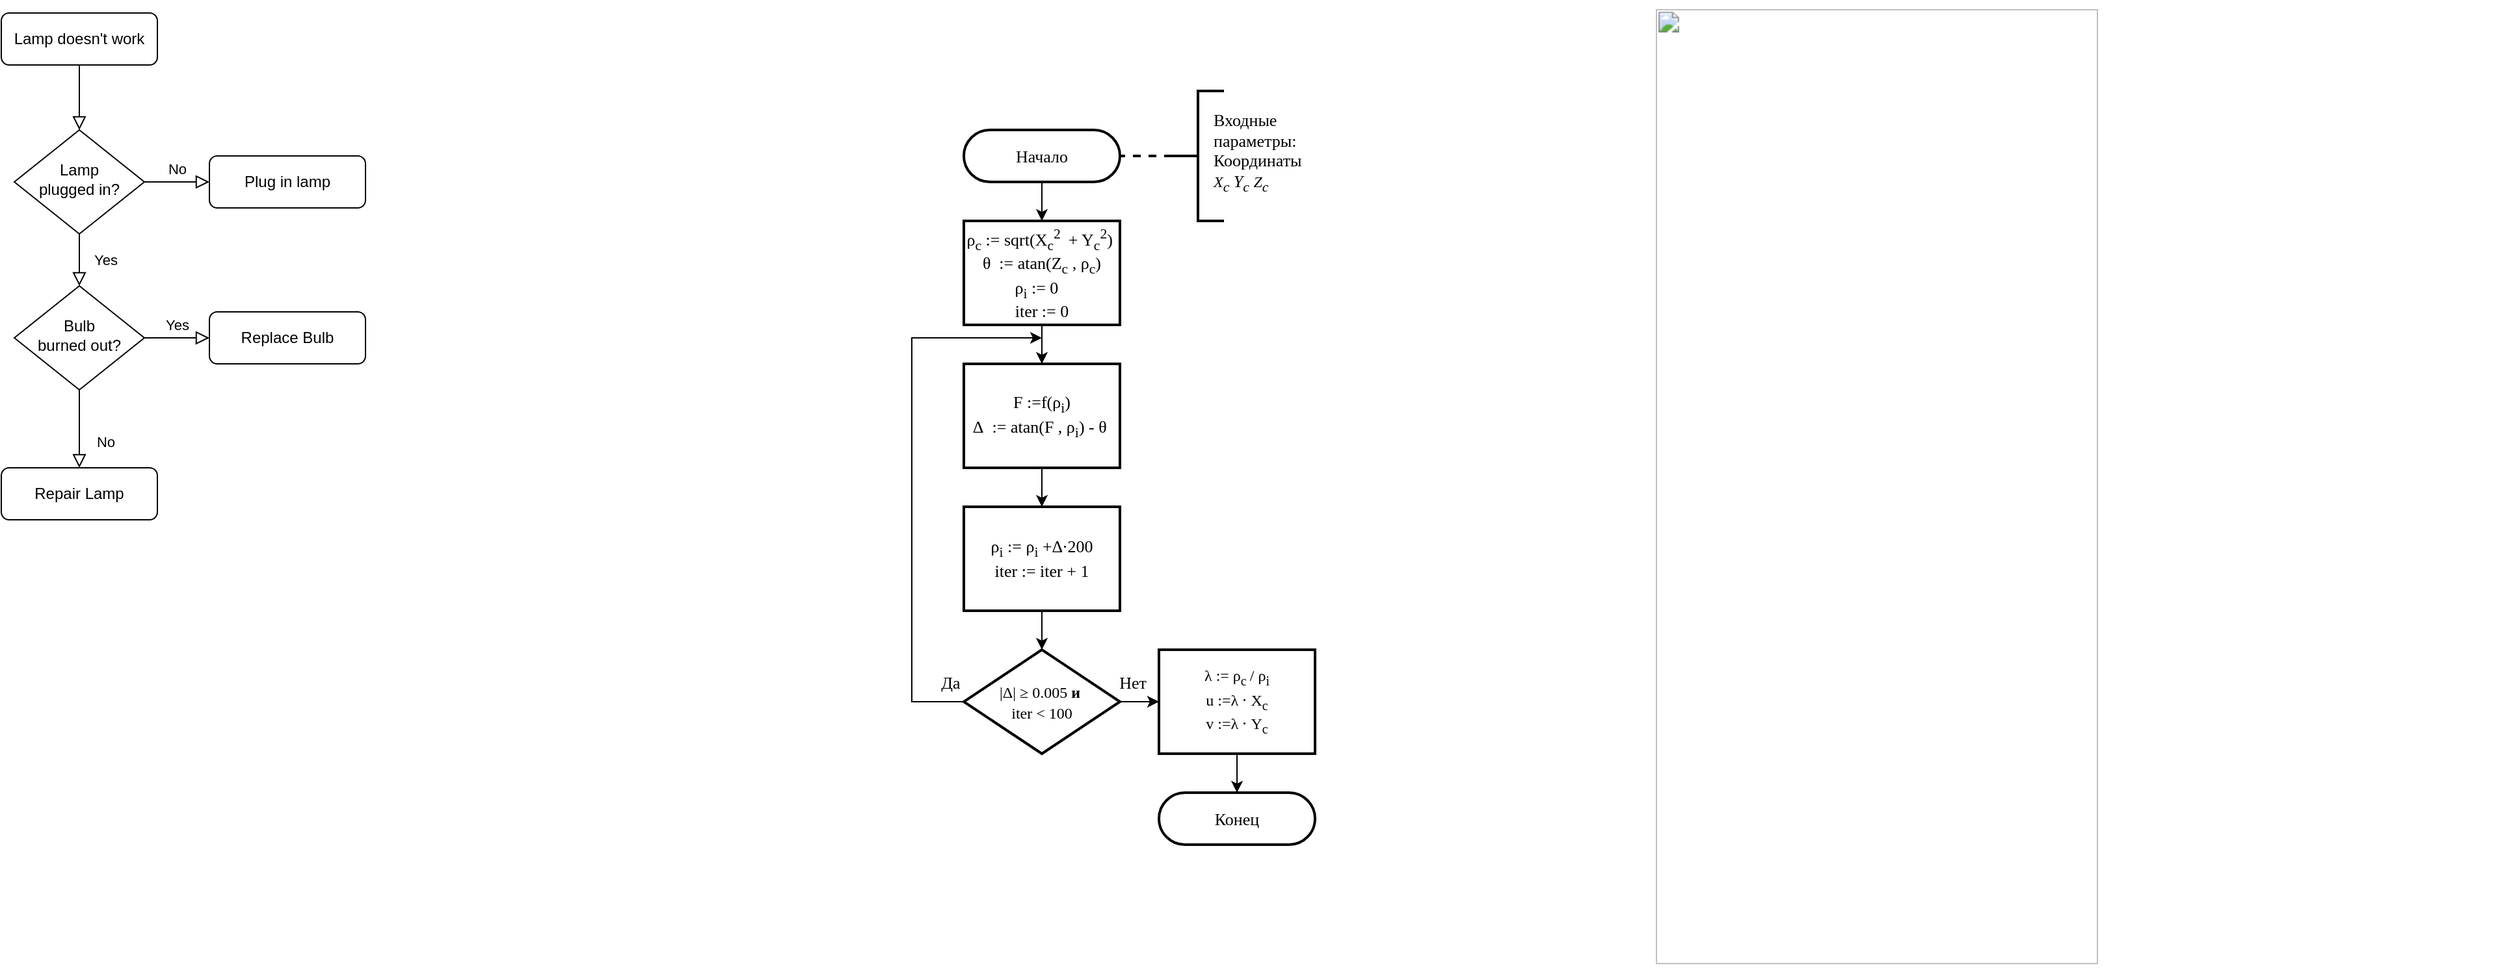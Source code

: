 <mxfile version="15.9.1" type="device"><diagram id="C5RBs43oDa-KdzZeNtuy" name="Page-1"><mxGraphModel dx="1398" dy="745" grid="1" gridSize="10" guides="1" tooltips="1" connect="1" arrows="1" fold="1" page="1" pageScale="1" pageWidth="827" pageHeight="1169" math="1" shadow="0"><root><mxCell id="WIyWlLk6GJQsqaUBKTNV-0"/><mxCell id="WIyWlLk6GJQsqaUBKTNV-1" parent="WIyWlLk6GJQsqaUBKTNV-0"/><mxCell id="WIyWlLk6GJQsqaUBKTNV-2" value="" style="rounded=0;html=1;jettySize=auto;orthogonalLoop=1;fontSize=11;endArrow=block;endFill=0;endSize=8;strokeWidth=1;shadow=0;labelBackgroundColor=none;edgeStyle=orthogonalEdgeStyle;" parent="WIyWlLk6GJQsqaUBKTNV-1" source="WIyWlLk6GJQsqaUBKTNV-3" target="WIyWlLk6GJQsqaUBKTNV-6" edge="1"><mxGeometry relative="1" as="geometry"/></mxCell><mxCell id="WIyWlLk6GJQsqaUBKTNV-3" value="Lamp doesn't work" style="rounded=1;whiteSpace=wrap;html=1;fontSize=12;glass=0;strokeWidth=1;shadow=0;" parent="WIyWlLk6GJQsqaUBKTNV-1" vertex="1"><mxGeometry x="160" y="80" width="120" height="40" as="geometry"/></mxCell><mxCell id="WIyWlLk6GJQsqaUBKTNV-4" value="Yes" style="rounded=0;html=1;jettySize=auto;orthogonalLoop=1;fontSize=11;endArrow=block;endFill=0;endSize=8;strokeWidth=1;shadow=0;labelBackgroundColor=none;edgeStyle=orthogonalEdgeStyle;" parent="WIyWlLk6GJQsqaUBKTNV-1" source="WIyWlLk6GJQsqaUBKTNV-6" target="WIyWlLk6GJQsqaUBKTNV-10" edge="1"><mxGeometry y="20" relative="1" as="geometry"><mxPoint as="offset"/></mxGeometry></mxCell><mxCell id="WIyWlLk6GJQsqaUBKTNV-5" value="No" style="edgeStyle=orthogonalEdgeStyle;rounded=0;html=1;jettySize=auto;orthogonalLoop=1;fontSize=11;endArrow=block;endFill=0;endSize=8;strokeWidth=1;shadow=0;labelBackgroundColor=none;" parent="WIyWlLk6GJQsqaUBKTNV-1" source="WIyWlLk6GJQsqaUBKTNV-6" target="WIyWlLk6GJQsqaUBKTNV-7" edge="1"><mxGeometry y="10" relative="1" as="geometry"><mxPoint as="offset"/></mxGeometry></mxCell><mxCell id="WIyWlLk6GJQsqaUBKTNV-6" value="Lamp&lt;br&gt;plugged in?" style="rhombus;whiteSpace=wrap;html=1;shadow=0;fontFamily=Helvetica;fontSize=12;align=center;strokeWidth=1;spacing=6;spacingTop=-4;" parent="WIyWlLk6GJQsqaUBKTNV-1" vertex="1"><mxGeometry x="170" y="170" width="100" height="80" as="geometry"/></mxCell><mxCell id="WIyWlLk6GJQsqaUBKTNV-7" value="Plug in lamp" style="rounded=1;whiteSpace=wrap;html=1;fontSize=12;glass=0;strokeWidth=1;shadow=0;" parent="WIyWlLk6GJQsqaUBKTNV-1" vertex="1"><mxGeometry x="320" y="190" width="120" height="40" as="geometry"/></mxCell><mxCell id="WIyWlLk6GJQsqaUBKTNV-8" value="No" style="rounded=0;html=1;jettySize=auto;orthogonalLoop=1;fontSize=11;endArrow=block;endFill=0;endSize=8;strokeWidth=1;shadow=0;labelBackgroundColor=none;edgeStyle=orthogonalEdgeStyle;" parent="WIyWlLk6GJQsqaUBKTNV-1" source="WIyWlLk6GJQsqaUBKTNV-10" target="WIyWlLk6GJQsqaUBKTNV-11" edge="1"><mxGeometry x="0.333" y="20" relative="1" as="geometry"><mxPoint as="offset"/></mxGeometry></mxCell><mxCell id="WIyWlLk6GJQsqaUBKTNV-9" value="Yes" style="edgeStyle=orthogonalEdgeStyle;rounded=0;html=1;jettySize=auto;orthogonalLoop=1;fontSize=11;endArrow=block;endFill=0;endSize=8;strokeWidth=1;shadow=0;labelBackgroundColor=none;" parent="WIyWlLk6GJQsqaUBKTNV-1" source="WIyWlLk6GJQsqaUBKTNV-10" target="WIyWlLk6GJQsqaUBKTNV-12" edge="1"><mxGeometry y="10" relative="1" as="geometry"><mxPoint as="offset"/></mxGeometry></mxCell><mxCell id="WIyWlLk6GJQsqaUBKTNV-10" value="Bulb&lt;br&gt;burned out?" style="rhombus;whiteSpace=wrap;html=1;shadow=0;fontFamily=Helvetica;fontSize=12;align=center;strokeWidth=1;spacing=6;spacingTop=-4;" parent="WIyWlLk6GJQsqaUBKTNV-1" vertex="1"><mxGeometry x="170" y="290" width="100" height="80" as="geometry"/></mxCell><mxCell id="WIyWlLk6GJQsqaUBKTNV-11" value="Repair Lamp" style="rounded=1;whiteSpace=wrap;html=1;fontSize=12;glass=0;strokeWidth=1;shadow=0;" parent="WIyWlLk6GJQsqaUBKTNV-1" vertex="1"><mxGeometry x="160" y="430" width="120" height="40" as="geometry"/></mxCell><mxCell id="WIyWlLk6GJQsqaUBKTNV-12" value="Replace Bulb" style="rounded=1;whiteSpace=wrap;html=1;fontSize=12;glass=0;strokeWidth=1;shadow=0;" parent="WIyWlLk6GJQsqaUBKTNV-1" vertex="1"><mxGeometry x="320" y="310" width="120" height="40" as="geometry"/></mxCell><mxCell id="pQNeh8bmiR-SOXZSfiEy-0" value="&lt;b style=&quot;font-weight: normal&quot; id=&quot;docs-internal-guid-6d5fd00c-7fff-035e-2334-07347fc4ab26&quot;&gt;&lt;span style=&quot;font-size: 14pt; font-family: &amp;quot;times new roman&amp;quot;; color: rgb(0, 0, 0); background-color: transparent; font-weight: 400; font-style: normal; font-variant: normal; text-decoration: none; vertical-align: baseline;&quot;&gt;&lt;span style=&quot;border: none ; display: inline-block ; overflow: hidden ; width: 340px ; height: 735px&quot;&gt;&lt;img src=&quot;https://lh5.googleusercontent.com/b1Njyhl-1GaOULiKLyyMl2fxaQOeSj8JsaxVHdIw1p_ONqwVpgg9Via7QflnEHXjBKNQkWeEuDB_Rboqp9Ny5YN6Awh_jbbeAuob5s7RwgHkmUpeBfcFDzHh4xnLXYArBQXgxZg&quot; width=&quot;340&quot; height=&quot;735&quot; style=&quot;margin-left: 0px ; margin-top: 0px&quot;&gt;&lt;/span&gt;&lt;/span&gt;&lt;/b&gt;" style="text;whiteSpace=wrap;html=1;" vertex="1" parent="WIyWlLk6GJQsqaUBKTNV-1"><mxGeometry x="1430" y="70" width="650" height="150" as="geometry"/></mxCell><mxCell id="pQNeh8bmiR-SOXZSfiEy-30" value="" style="group" vertex="1" connectable="0" parent="WIyWlLk6GJQsqaUBKTNV-1"><mxGeometry x="860" y="140" width="310" height="580" as="geometry"/></mxCell><mxCell id="pQNeh8bmiR-SOXZSfiEy-1" value="&lt;font face=&quot;Times New Roman&quot; style=&quot;font-size: 13px&quot;&gt;Начало&lt;/font&gt;" style="rounded=1;whiteSpace=wrap;html=1;fillColor=none;arcSize=50;strokeWidth=2;" vertex="1" parent="pQNeh8bmiR-SOXZSfiEy-30"><mxGeometry x="40" y="30" width="120" height="40" as="geometry"/></mxCell><mxCell id="pQNeh8bmiR-SOXZSfiEy-5" value="&lt;font style=&quot;font-size: 13px&quot;&gt;ρ&lt;sub&gt;c&lt;/sub&gt; := sqrt(X&lt;sub&gt;c&lt;/sub&gt;&lt;sup&gt;2&lt;/sup&gt;&lt;sub&gt;&amp;nbsp;&lt;/sub&gt;&amp;nbsp;+ Y&lt;sub&gt;c&lt;/sub&gt;&lt;sup&gt;2&lt;/sup&gt;)&amp;nbsp;&lt;br&gt;θ&amp;nbsp; := atan(Z&lt;sub&gt;c&lt;/sub&gt;&amp;nbsp;, ρ&lt;sub&gt;c&lt;/sub&gt;)&lt;br&gt;ρ&lt;sub&gt;i&lt;/sub&gt;&amp;nbsp;:= 0&lt;sub&gt;&amp;nbsp; &amp;nbsp;&lt;/sub&gt;&lt;br&gt;iter := 0&lt;/font&gt;" style="rounded=0;whiteSpace=wrap;html=1;fontFamily=Times New Roman;fillColor=none;strokeWidth=2;" vertex="1" parent="pQNeh8bmiR-SOXZSfiEy-30"><mxGeometry x="40" y="100" width="120" height="80" as="geometry"/></mxCell><mxCell id="pQNeh8bmiR-SOXZSfiEy-21" style="edgeStyle=orthogonalEdgeStyle;rounded=0;orthogonalLoop=1;jettySize=auto;html=1;exitX=0.5;exitY=1;exitDx=0;exitDy=0;entryX=0.5;entryY=0;entryDx=0;entryDy=0;fontFamily=Times New Roman;fontSize=13;" edge="1" parent="pQNeh8bmiR-SOXZSfiEy-30" source="pQNeh8bmiR-SOXZSfiEy-1" target="pQNeh8bmiR-SOXZSfiEy-5"><mxGeometry relative="1" as="geometry"/></mxCell><mxCell id="pQNeh8bmiR-SOXZSfiEy-9" value="&lt;font style=&quot;font-size: 13px&quot;&gt;F :=f(ρ&lt;sub&gt;i&lt;/sub&gt;)&lt;br&gt;Δ&amp;nbsp; := atan(F&amp;nbsp;, ρ&lt;sub&gt;i&lt;/sub&gt;) - θ&amp;nbsp;&lt;/font&gt;" style="rounded=0;whiteSpace=wrap;html=1;fontFamily=Times New Roman;fillColor=none;strokeWidth=2;" vertex="1" parent="pQNeh8bmiR-SOXZSfiEy-30"><mxGeometry x="40" y="210" width="120" height="80" as="geometry"/></mxCell><mxCell id="pQNeh8bmiR-SOXZSfiEy-16" style="edgeStyle=orthogonalEdgeStyle;rounded=0;orthogonalLoop=1;jettySize=auto;html=1;exitX=0.5;exitY=1;exitDx=0;exitDy=0;entryX=0.5;entryY=0;entryDx=0;entryDy=0;fontFamily=Times New Roman;fontSize=13;" edge="1" parent="pQNeh8bmiR-SOXZSfiEy-30" source="pQNeh8bmiR-SOXZSfiEy-5" target="pQNeh8bmiR-SOXZSfiEy-9"><mxGeometry relative="1" as="geometry"/></mxCell><mxCell id="pQNeh8bmiR-SOXZSfiEy-14" style="edgeStyle=orthogonalEdgeStyle;rounded=0;orthogonalLoop=1;jettySize=auto;html=1;exitX=0.5;exitY=1;exitDx=0;exitDy=0;entryX=0.5;entryY=1;entryDx=0;entryDy=0;entryPerimeter=0;fontFamily=Times New Roman;fontSize=13;" edge="1" parent="pQNeh8bmiR-SOXZSfiEy-30" source="pQNeh8bmiR-SOXZSfiEy-11"><mxGeometry relative="1" as="geometry"><mxPoint x="100" y="430" as="targetPoint"/></mxGeometry></mxCell><mxCell id="pQNeh8bmiR-SOXZSfiEy-11" value="&lt;font style=&quot;font-size: 13px&quot;&gt;ρ&lt;sub&gt;i&lt;/sub&gt;&amp;nbsp;:=&amp;nbsp;ρ&lt;sub&gt;i&lt;/sub&gt;&amp;nbsp;+Δ·200&lt;br&gt;iter := iter + 1&lt;br&gt;&lt;/font&gt;" style="rounded=0;whiteSpace=wrap;html=1;fontFamily=Times New Roman;fillColor=none;strokeWidth=2;" vertex="1" parent="pQNeh8bmiR-SOXZSfiEy-30"><mxGeometry x="40" y="320" width="120" height="80" as="geometry"/></mxCell><mxCell id="pQNeh8bmiR-SOXZSfiEy-12" style="edgeStyle=orthogonalEdgeStyle;rounded=0;orthogonalLoop=1;jettySize=auto;html=1;exitX=0.5;exitY=1;exitDx=0;exitDy=0;entryX=0.5;entryY=0;entryDx=0;entryDy=0;fontFamily=Times New Roman;fontSize=13;" edge="1" parent="pQNeh8bmiR-SOXZSfiEy-30" source="pQNeh8bmiR-SOXZSfiEy-9" target="pQNeh8bmiR-SOXZSfiEy-11"><mxGeometry relative="1" as="geometry"/></mxCell><mxCell id="pQNeh8bmiR-SOXZSfiEy-17" style="edgeStyle=orthogonalEdgeStyle;rounded=0;orthogonalLoop=1;jettySize=auto;html=1;fontFamily=Times New Roman;fontSize=13;" edge="1" parent="pQNeh8bmiR-SOXZSfiEy-30" source="pQNeh8bmiR-SOXZSfiEy-15"><mxGeometry relative="1" as="geometry"><mxPoint x="100" y="190" as="targetPoint"/><Array as="points"><mxPoint y="470"/><mxPoint y="190"/></Array></mxGeometry></mxCell><mxCell id="pQNeh8bmiR-SOXZSfiEy-15" value="&lt;span style=&quot;font-size: 12px&quot;&gt;|Δ| ≥ 0.005&amp;nbsp;&lt;/span&gt;&lt;b style=&quot;font-size: 12px&quot;&gt;и&lt;/b&gt;&lt;span style=&quot;font-size: 12px&quot;&gt;&amp;nbsp;&lt;/span&gt;&lt;br style=&quot;font-size: 12px&quot;&gt;&lt;span style=&quot;font-size: 12px&quot;&gt;iter &amp;lt; 100&lt;/span&gt;" style="rhombus;whiteSpace=wrap;html=1;fontFamily=Times New Roman;fontSize=13;strokeWidth=2;fillColor=none;" vertex="1" parent="pQNeh8bmiR-SOXZSfiEy-30"><mxGeometry x="40" y="430" width="120" height="80" as="geometry"/></mxCell><mxCell id="pQNeh8bmiR-SOXZSfiEy-18" value="Да" style="text;html=1;strokeColor=none;fillColor=none;align=center;verticalAlign=middle;whiteSpace=wrap;rounded=0;fontFamily=Times New Roman;fontSize=13;" vertex="1" parent="pQNeh8bmiR-SOXZSfiEy-30"><mxGeometry y="440" width="60" height="30" as="geometry"/></mxCell><mxCell id="pQNeh8bmiR-SOXZSfiEy-19" value="&lt;font face=&quot;Times New Roman&quot; style=&quot;font-size: 13px&quot;&gt;Конец&lt;/font&gt;" style="rounded=1;whiteSpace=wrap;html=1;fillColor=none;arcSize=50;strokeWidth=2;" vertex="1" parent="pQNeh8bmiR-SOXZSfiEy-30"><mxGeometry x="190" y="540" width="120" height="40" as="geometry"/></mxCell><mxCell id="pQNeh8bmiR-SOXZSfiEy-25" style="edgeStyle=orthogonalEdgeStyle;rounded=0;orthogonalLoop=1;jettySize=auto;html=1;exitX=0.5;exitY=1;exitDx=0;exitDy=0;entryX=0.5;entryY=0;entryDx=0;entryDy=0;fontFamily=Times New Roman;fontSize=12;" edge="1" parent="pQNeh8bmiR-SOXZSfiEy-30" source="pQNeh8bmiR-SOXZSfiEy-22" target="pQNeh8bmiR-SOXZSfiEy-19"><mxGeometry relative="1" as="geometry"/></mxCell><mxCell id="pQNeh8bmiR-SOXZSfiEy-22" value="&lt;font style=&quot;font-size: 12px&quot;&gt;λ :=&amp;nbsp;ρ&lt;sub&gt;c&amp;nbsp;&lt;/sub&gt;/&amp;nbsp;ρ&lt;sub&gt;i&lt;br&gt;&lt;/sub&gt;u :=λ&amp;nbsp;&lt;span style=&quot;font-size: 13px&quot;&gt;·&lt;/span&gt;&amp;nbsp;X&lt;sub&gt;c&lt;br&gt;&lt;/sub&gt;v :=λ&amp;nbsp;&lt;span style=&quot;font-size: 13px&quot;&gt;·&lt;/span&gt;&amp;nbsp;Y&lt;sub&gt;c&lt;/sub&gt;&lt;br&gt;&lt;/font&gt;" style="rounded=0;whiteSpace=wrap;html=1;fontFamily=Times New Roman;fillColor=none;strokeWidth=2;" vertex="1" parent="pQNeh8bmiR-SOXZSfiEy-30"><mxGeometry x="190" y="430" width="120" height="80" as="geometry"/></mxCell><mxCell id="pQNeh8bmiR-SOXZSfiEy-23" style="edgeStyle=orthogonalEdgeStyle;rounded=0;orthogonalLoop=1;jettySize=auto;html=1;exitX=1;exitY=0.5;exitDx=0;exitDy=0;entryX=0;entryY=0.5;entryDx=0;entryDy=0;fontFamily=Times New Roman;fontSize=13;" edge="1" parent="pQNeh8bmiR-SOXZSfiEy-30" source="pQNeh8bmiR-SOXZSfiEy-15" target="pQNeh8bmiR-SOXZSfiEy-22"><mxGeometry relative="1" as="geometry"/></mxCell><mxCell id="pQNeh8bmiR-SOXZSfiEy-24" value="Нет" style="text;html=1;strokeColor=none;fillColor=none;align=center;verticalAlign=middle;whiteSpace=wrap;rounded=0;fontFamily=Times New Roman;fontSize=13;" vertex="1" parent="pQNeh8bmiR-SOXZSfiEy-30"><mxGeometry x="140" y="440" width="60" height="30" as="geometry"/></mxCell><mxCell id="pQNeh8bmiR-SOXZSfiEy-27" style="edgeStyle=orthogonalEdgeStyle;rounded=0;orthogonalLoop=1;jettySize=auto;html=1;exitX=0;exitY=0.5;exitDx=0;exitDy=0;exitPerimeter=0;entryX=1;entryY=0.5;entryDx=0;entryDy=0;fontFamily=Times New Roman;fontSize=12;dashed=1;endArrow=none;endFill=0;strokeWidth=2;" edge="1" parent="pQNeh8bmiR-SOXZSfiEy-30" source="pQNeh8bmiR-SOXZSfiEy-26" target="pQNeh8bmiR-SOXZSfiEy-1"><mxGeometry relative="1" as="geometry"/></mxCell><mxCell id="pQNeh8bmiR-SOXZSfiEy-26" value="" style="strokeWidth=2;html=1;shape=mxgraph.flowchart.annotation_2;align=left;labelPosition=right;pointerEvents=1;fontFamily=Times New Roman;fontSize=12;fillColor=none;" vertex="1" parent="pQNeh8bmiR-SOXZSfiEy-30"><mxGeometry x="200" width="40" height="100" as="geometry"/></mxCell><mxCell id="pQNeh8bmiR-SOXZSfiEy-29" value="Входные параметры:&amp;nbsp;&lt;br&gt;Координаты&amp;nbsp;&lt;br&gt;&lt;i&gt;&lt;span style=&quot;font-size: 12px&quot;&gt;X&lt;/span&gt;&lt;sub&gt;c&lt;/sub&gt;&amp;nbsp;Y&lt;sub&gt;c&lt;/sub&gt;&amp;nbsp;&lt;span style=&quot;font-size: 12px&quot;&gt;Z&lt;/span&gt;&lt;sub&gt;c&lt;/sub&gt;&lt;/i&gt;&lt;br&gt;&amp;nbsp;" style="text;html=1;strokeColor=none;fillColor=none;align=left;verticalAlign=middle;whiteSpace=wrap;rounded=0;fontFamily=Times New Roman;fontSize=13;" vertex="1" parent="pQNeh8bmiR-SOXZSfiEy-30"><mxGeometry x="230" y="10" width="80" height="90" as="geometry"/></mxCell></root></mxGraphModel></diagram></mxfile>